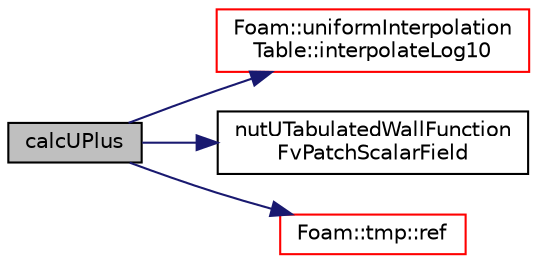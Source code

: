 digraph "calcUPlus"
{
  bgcolor="transparent";
  edge [fontname="Helvetica",fontsize="10",labelfontname="Helvetica",labelfontsize="10"];
  node [fontname="Helvetica",fontsize="10",shape=record];
  rankdir="LR";
  Node1 [label="calcUPlus",height=0.2,width=0.4,color="black", fillcolor="grey75", style="filled", fontcolor="black"];
  Node1 -> Node2 [color="midnightblue",fontsize="10",style="solid",fontname="Helvetica"];
  Node2 [label="Foam::uniformInterpolation\lTable::interpolateLog10",height=0.2,width=0.4,color="red",URL="$a02848.html#a2b4202d96d988f5ea09130852cd1e48f",tooltip="Interpolate - takes log10 flag into account. "];
  Node1 -> Node3 [color="midnightblue",fontsize="10",style="solid",fontname="Helvetica"];
  Node3 [label="nutUTabulatedWallFunction\lFvPatchScalarField",height=0.2,width=0.4,color="black",URL="$a01719.html#a5f3a45178be8ebbb4a8ac402ae6c269a",tooltip="Construct from patch and internal field. "];
  Node1 -> Node4 [color="midnightblue",fontsize="10",style="solid",fontname="Helvetica"];
  Node4 [label="Foam::tmp::ref",height=0.2,width=0.4,color="red",URL="$a02694.html#a355da090b61b5b48e7435dec5942b7e9",tooltip="Return non-const reference or generate a fatal error. "];
}
